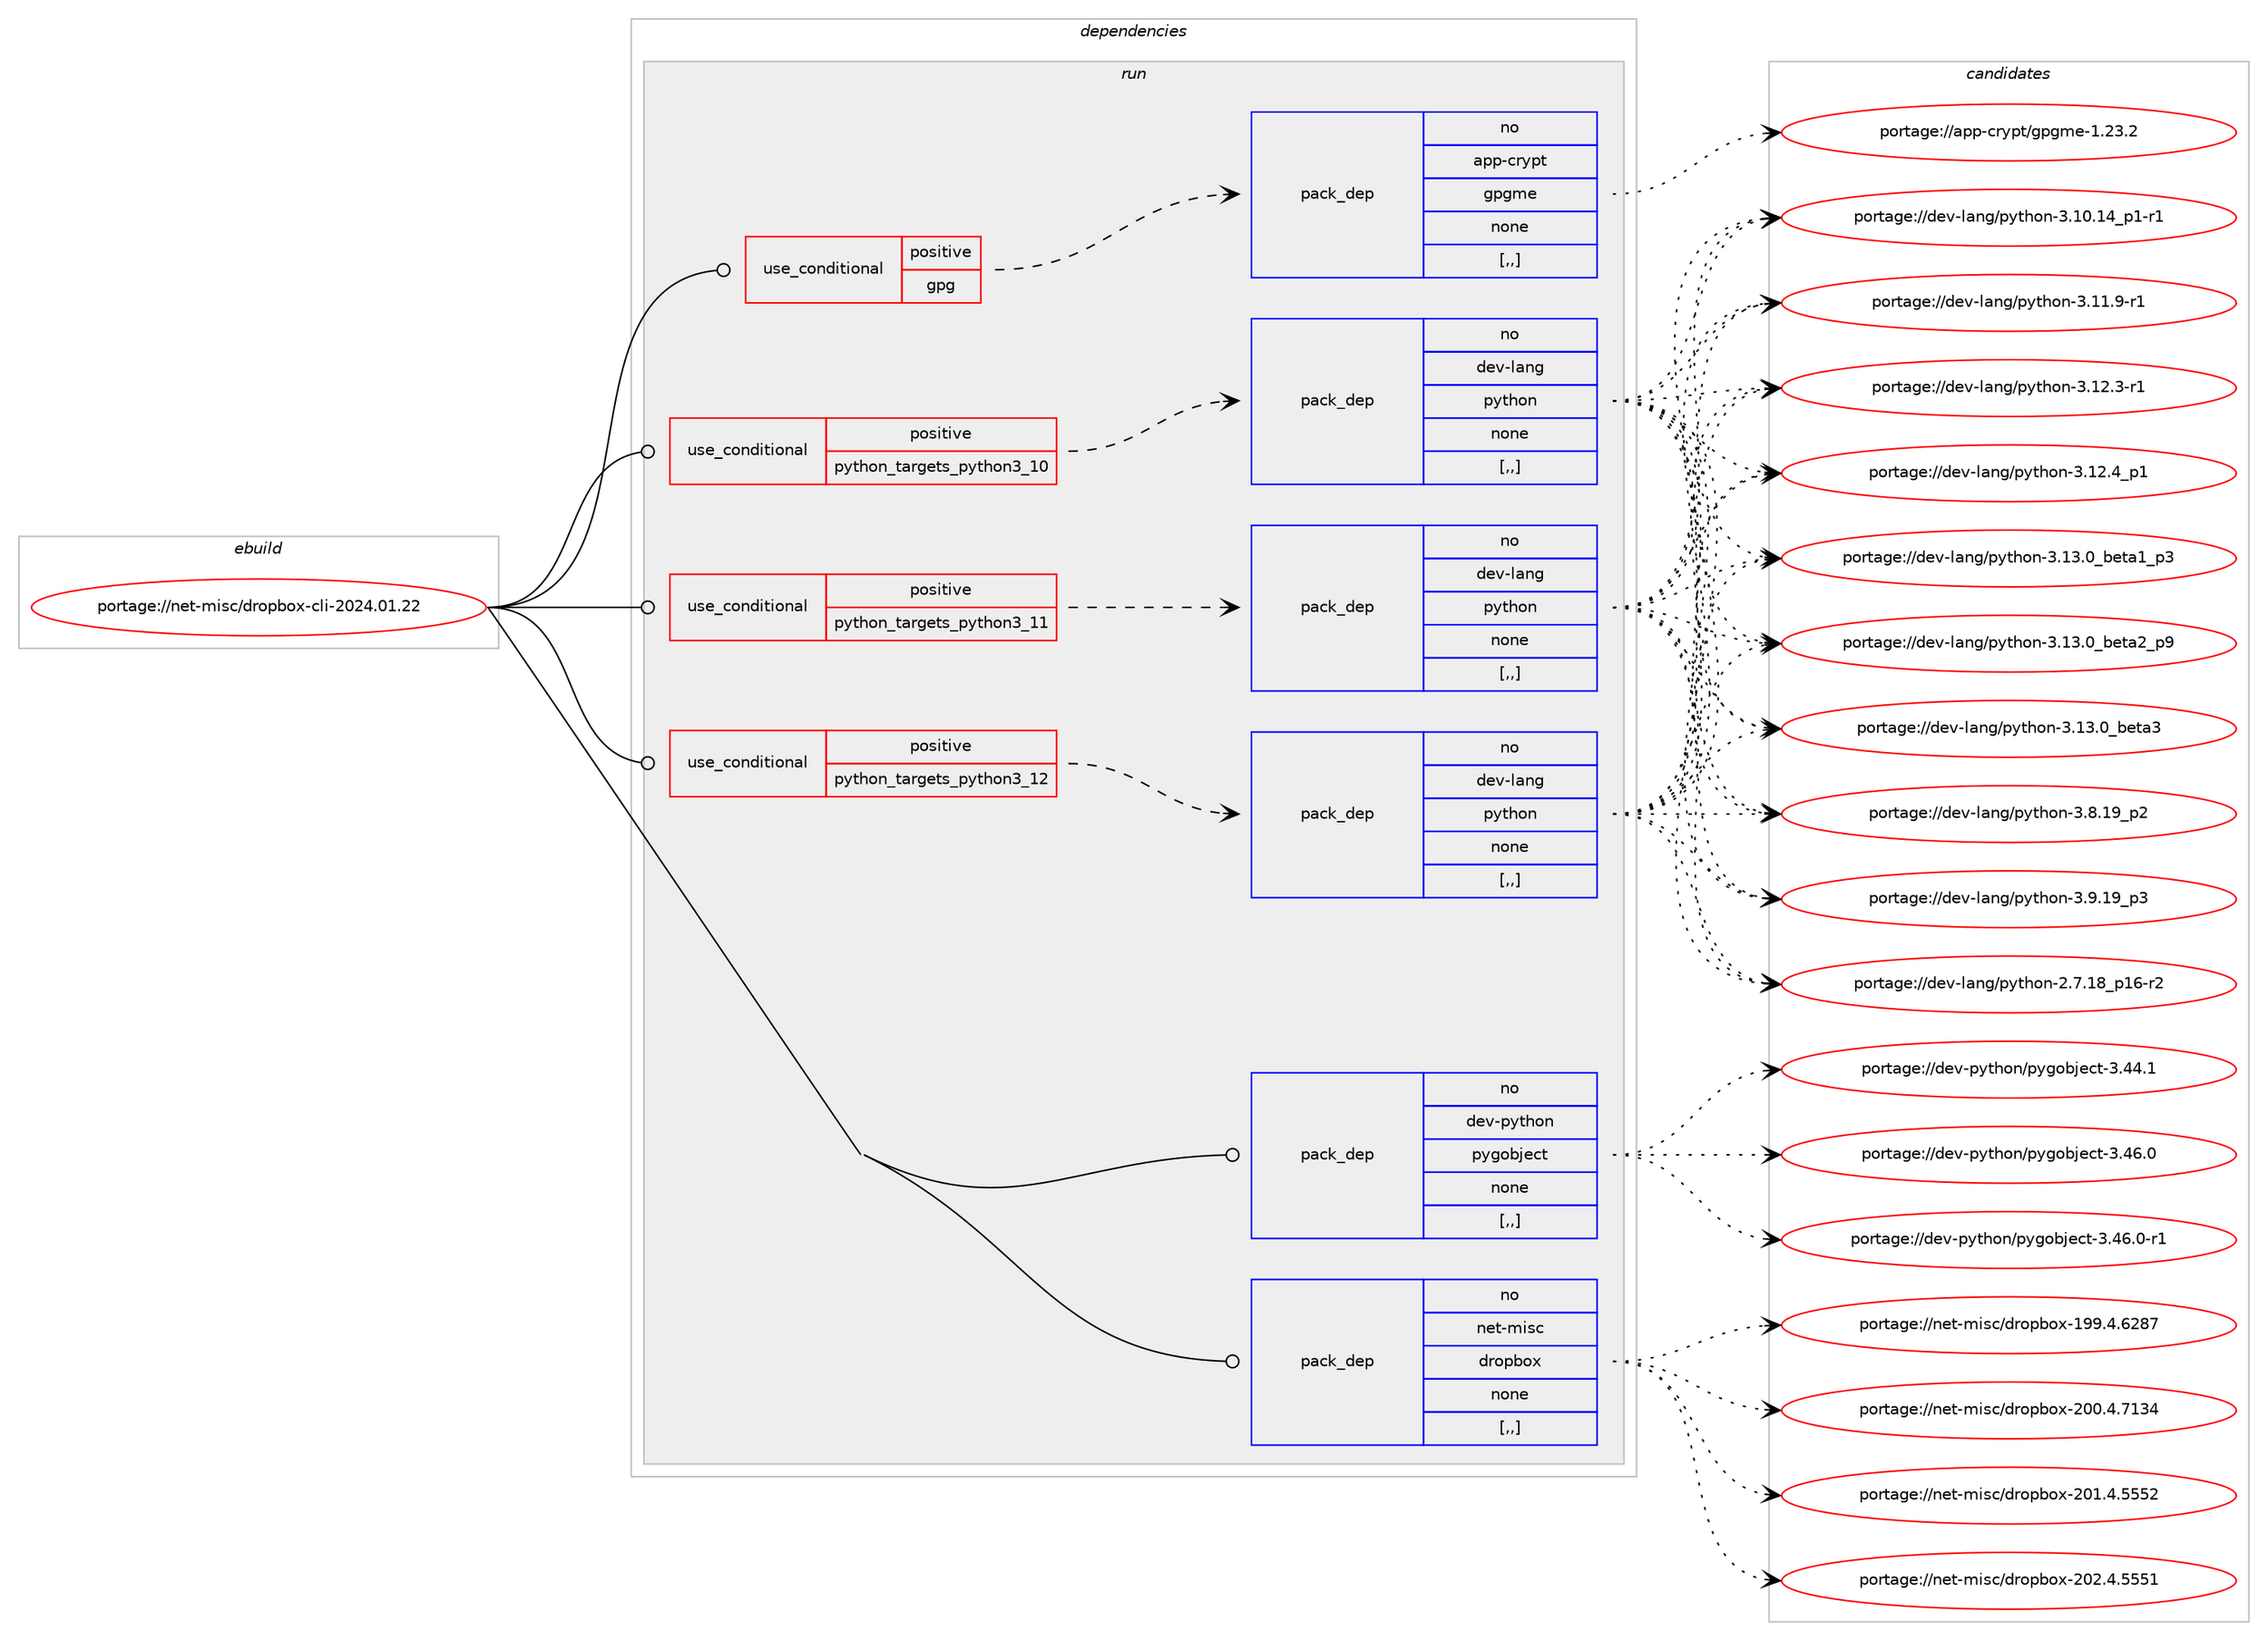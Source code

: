 digraph prolog {

# *************
# Graph options
# *************

newrank=true;
concentrate=true;
compound=true;
graph [rankdir=LR,fontname=Helvetica,fontsize=10,ranksep=1.5];#, ranksep=2.5, nodesep=0.2];
edge  [arrowhead=vee];
node  [fontname=Helvetica,fontsize=10];

# **********
# The ebuild
# **********

subgraph cluster_leftcol {
color=gray;
rank=same;
label=<<i>ebuild</i>>;
id [label="portage://net-misc/dropbox-cli-2024.01.22", color=red, width=4, href="../net-misc/dropbox-cli-2024.01.22.svg"];
}

# ****************
# The dependencies
# ****************

subgraph cluster_midcol {
color=gray;
label=<<i>dependencies</i>>;
subgraph cluster_compile {
fillcolor="#eeeeee";
style=filled;
label=<<i>compile</i>>;
}
subgraph cluster_compileandrun {
fillcolor="#eeeeee";
style=filled;
label=<<i>compile and run</i>>;
}
subgraph cluster_run {
fillcolor="#eeeeee";
style=filled;
label=<<i>run</i>>;
subgraph cond94515 {
dependency359991 [label=<<TABLE BORDER="0" CELLBORDER="1" CELLSPACING="0" CELLPADDING="4"><TR><TD ROWSPAN="3" CELLPADDING="10">use_conditional</TD></TR><TR><TD>positive</TD></TR><TR><TD>gpg</TD></TR></TABLE>>, shape=none, color=red];
subgraph pack262865 {
dependency359992 [label=<<TABLE BORDER="0" CELLBORDER="1" CELLSPACING="0" CELLPADDING="4" WIDTH="220"><TR><TD ROWSPAN="6" CELLPADDING="30">pack_dep</TD></TR><TR><TD WIDTH="110">no</TD></TR><TR><TD>app-crypt</TD></TR><TR><TD>gpgme</TD></TR><TR><TD>none</TD></TR><TR><TD>[,,]</TD></TR></TABLE>>, shape=none, color=blue];
}
dependency359991:e -> dependency359992:w [weight=20,style="dashed",arrowhead="vee"];
}
id:e -> dependency359991:w [weight=20,style="solid",arrowhead="odot"];
subgraph cond94516 {
dependency359993 [label=<<TABLE BORDER="0" CELLBORDER="1" CELLSPACING="0" CELLPADDING="4"><TR><TD ROWSPAN="3" CELLPADDING="10">use_conditional</TD></TR><TR><TD>positive</TD></TR><TR><TD>python_targets_python3_10</TD></TR></TABLE>>, shape=none, color=red];
subgraph pack262866 {
dependency359994 [label=<<TABLE BORDER="0" CELLBORDER="1" CELLSPACING="0" CELLPADDING="4" WIDTH="220"><TR><TD ROWSPAN="6" CELLPADDING="30">pack_dep</TD></TR><TR><TD WIDTH="110">no</TD></TR><TR><TD>dev-lang</TD></TR><TR><TD>python</TD></TR><TR><TD>none</TD></TR><TR><TD>[,,]</TD></TR></TABLE>>, shape=none, color=blue];
}
dependency359993:e -> dependency359994:w [weight=20,style="dashed",arrowhead="vee"];
}
id:e -> dependency359993:w [weight=20,style="solid",arrowhead="odot"];
subgraph cond94517 {
dependency359995 [label=<<TABLE BORDER="0" CELLBORDER="1" CELLSPACING="0" CELLPADDING="4"><TR><TD ROWSPAN="3" CELLPADDING="10">use_conditional</TD></TR><TR><TD>positive</TD></TR><TR><TD>python_targets_python3_11</TD></TR></TABLE>>, shape=none, color=red];
subgraph pack262867 {
dependency359996 [label=<<TABLE BORDER="0" CELLBORDER="1" CELLSPACING="0" CELLPADDING="4" WIDTH="220"><TR><TD ROWSPAN="6" CELLPADDING="30">pack_dep</TD></TR><TR><TD WIDTH="110">no</TD></TR><TR><TD>dev-lang</TD></TR><TR><TD>python</TD></TR><TR><TD>none</TD></TR><TR><TD>[,,]</TD></TR></TABLE>>, shape=none, color=blue];
}
dependency359995:e -> dependency359996:w [weight=20,style="dashed",arrowhead="vee"];
}
id:e -> dependency359995:w [weight=20,style="solid",arrowhead="odot"];
subgraph cond94518 {
dependency359997 [label=<<TABLE BORDER="0" CELLBORDER="1" CELLSPACING="0" CELLPADDING="4"><TR><TD ROWSPAN="3" CELLPADDING="10">use_conditional</TD></TR><TR><TD>positive</TD></TR><TR><TD>python_targets_python3_12</TD></TR></TABLE>>, shape=none, color=red];
subgraph pack262868 {
dependency359998 [label=<<TABLE BORDER="0" CELLBORDER="1" CELLSPACING="0" CELLPADDING="4" WIDTH="220"><TR><TD ROWSPAN="6" CELLPADDING="30">pack_dep</TD></TR><TR><TD WIDTH="110">no</TD></TR><TR><TD>dev-lang</TD></TR><TR><TD>python</TD></TR><TR><TD>none</TD></TR><TR><TD>[,,]</TD></TR></TABLE>>, shape=none, color=blue];
}
dependency359997:e -> dependency359998:w [weight=20,style="dashed",arrowhead="vee"];
}
id:e -> dependency359997:w [weight=20,style="solid",arrowhead="odot"];
subgraph pack262869 {
dependency359999 [label=<<TABLE BORDER="0" CELLBORDER="1" CELLSPACING="0" CELLPADDING="4" WIDTH="220"><TR><TD ROWSPAN="6" CELLPADDING="30">pack_dep</TD></TR><TR><TD WIDTH="110">no</TD></TR><TR><TD>dev-python</TD></TR><TR><TD>pygobject</TD></TR><TR><TD>none</TD></TR><TR><TD>[,,]</TD></TR></TABLE>>, shape=none, color=blue];
}
id:e -> dependency359999:w [weight=20,style="solid",arrowhead="odot"];
subgraph pack262870 {
dependency360000 [label=<<TABLE BORDER="0" CELLBORDER="1" CELLSPACING="0" CELLPADDING="4" WIDTH="220"><TR><TD ROWSPAN="6" CELLPADDING="30">pack_dep</TD></TR><TR><TD WIDTH="110">no</TD></TR><TR><TD>net-misc</TD></TR><TR><TD>dropbox</TD></TR><TR><TD>none</TD></TR><TR><TD>[,,]</TD></TR></TABLE>>, shape=none, color=blue];
}
id:e -> dependency360000:w [weight=20,style="solid",arrowhead="odot"];
}
}

# **************
# The candidates
# **************

subgraph cluster_choices {
rank=same;
color=gray;
label=<<i>candidates</i>>;

subgraph choice262865 {
color=black;
nodesep=1;
choice9711211245991141211121164710311210310910145494650514650 [label="portage://app-crypt/gpgme-1.23.2", color=red, width=4,href="../app-crypt/gpgme-1.23.2.svg"];
dependency359992:e -> choice9711211245991141211121164710311210310910145494650514650:w [style=dotted,weight="100"];
}
subgraph choice262866 {
color=black;
nodesep=1;
choice100101118451089711010347112121116104111110455046554649569511249544511450 [label="portage://dev-lang/python-2.7.18_p16-r2", color=red, width=4,href="../dev-lang/python-2.7.18_p16-r2.svg"];
choice100101118451089711010347112121116104111110455146494846495295112494511449 [label="portage://dev-lang/python-3.10.14_p1-r1", color=red, width=4,href="../dev-lang/python-3.10.14_p1-r1.svg"];
choice100101118451089711010347112121116104111110455146494946574511449 [label="portage://dev-lang/python-3.11.9-r1", color=red, width=4,href="../dev-lang/python-3.11.9-r1.svg"];
choice100101118451089711010347112121116104111110455146495046514511449 [label="portage://dev-lang/python-3.12.3-r1", color=red, width=4,href="../dev-lang/python-3.12.3-r1.svg"];
choice100101118451089711010347112121116104111110455146495046529511249 [label="portage://dev-lang/python-3.12.4_p1", color=red, width=4,href="../dev-lang/python-3.12.4_p1.svg"];
choice10010111845108971101034711212111610411111045514649514648959810111697499511251 [label="portage://dev-lang/python-3.13.0_beta1_p3", color=red, width=4,href="../dev-lang/python-3.13.0_beta1_p3.svg"];
choice10010111845108971101034711212111610411111045514649514648959810111697509511257 [label="portage://dev-lang/python-3.13.0_beta2_p9", color=red, width=4,href="../dev-lang/python-3.13.0_beta2_p9.svg"];
choice1001011184510897110103471121211161041111104551464951464895981011169751 [label="portage://dev-lang/python-3.13.0_beta3", color=red, width=4,href="../dev-lang/python-3.13.0_beta3.svg"];
choice100101118451089711010347112121116104111110455146564649579511250 [label="portage://dev-lang/python-3.8.19_p2", color=red, width=4,href="../dev-lang/python-3.8.19_p2.svg"];
choice100101118451089711010347112121116104111110455146574649579511251 [label="portage://dev-lang/python-3.9.19_p3", color=red, width=4,href="../dev-lang/python-3.9.19_p3.svg"];
dependency359994:e -> choice100101118451089711010347112121116104111110455046554649569511249544511450:w [style=dotted,weight="100"];
dependency359994:e -> choice100101118451089711010347112121116104111110455146494846495295112494511449:w [style=dotted,weight="100"];
dependency359994:e -> choice100101118451089711010347112121116104111110455146494946574511449:w [style=dotted,weight="100"];
dependency359994:e -> choice100101118451089711010347112121116104111110455146495046514511449:w [style=dotted,weight="100"];
dependency359994:e -> choice100101118451089711010347112121116104111110455146495046529511249:w [style=dotted,weight="100"];
dependency359994:e -> choice10010111845108971101034711212111610411111045514649514648959810111697499511251:w [style=dotted,weight="100"];
dependency359994:e -> choice10010111845108971101034711212111610411111045514649514648959810111697509511257:w [style=dotted,weight="100"];
dependency359994:e -> choice1001011184510897110103471121211161041111104551464951464895981011169751:w [style=dotted,weight="100"];
dependency359994:e -> choice100101118451089711010347112121116104111110455146564649579511250:w [style=dotted,weight="100"];
dependency359994:e -> choice100101118451089711010347112121116104111110455146574649579511251:w [style=dotted,weight="100"];
}
subgraph choice262867 {
color=black;
nodesep=1;
choice100101118451089711010347112121116104111110455046554649569511249544511450 [label="portage://dev-lang/python-2.7.18_p16-r2", color=red, width=4,href="../dev-lang/python-2.7.18_p16-r2.svg"];
choice100101118451089711010347112121116104111110455146494846495295112494511449 [label="portage://dev-lang/python-3.10.14_p1-r1", color=red, width=4,href="../dev-lang/python-3.10.14_p1-r1.svg"];
choice100101118451089711010347112121116104111110455146494946574511449 [label="portage://dev-lang/python-3.11.9-r1", color=red, width=4,href="../dev-lang/python-3.11.9-r1.svg"];
choice100101118451089711010347112121116104111110455146495046514511449 [label="portage://dev-lang/python-3.12.3-r1", color=red, width=4,href="../dev-lang/python-3.12.3-r1.svg"];
choice100101118451089711010347112121116104111110455146495046529511249 [label="portage://dev-lang/python-3.12.4_p1", color=red, width=4,href="../dev-lang/python-3.12.4_p1.svg"];
choice10010111845108971101034711212111610411111045514649514648959810111697499511251 [label="portage://dev-lang/python-3.13.0_beta1_p3", color=red, width=4,href="../dev-lang/python-3.13.0_beta1_p3.svg"];
choice10010111845108971101034711212111610411111045514649514648959810111697509511257 [label="portage://dev-lang/python-3.13.0_beta2_p9", color=red, width=4,href="../dev-lang/python-3.13.0_beta2_p9.svg"];
choice1001011184510897110103471121211161041111104551464951464895981011169751 [label="portage://dev-lang/python-3.13.0_beta3", color=red, width=4,href="../dev-lang/python-3.13.0_beta3.svg"];
choice100101118451089711010347112121116104111110455146564649579511250 [label="portage://dev-lang/python-3.8.19_p2", color=red, width=4,href="../dev-lang/python-3.8.19_p2.svg"];
choice100101118451089711010347112121116104111110455146574649579511251 [label="portage://dev-lang/python-3.9.19_p3", color=red, width=4,href="../dev-lang/python-3.9.19_p3.svg"];
dependency359996:e -> choice100101118451089711010347112121116104111110455046554649569511249544511450:w [style=dotted,weight="100"];
dependency359996:e -> choice100101118451089711010347112121116104111110455146494846495295112494511449:w [style=dotted,weight="100"];
dependency359996:e -> choice100101118451089711010347112121116104111110455146494946574511449:w [style=dotted,weight="100"];
dependency359996:e -> choice100101118451089711010347112121116104111110455146495046514511449:w [style=dotted,weight="100"];
dependency359996:e -> choice100101118451089711010347112121116104111110455146495046529511249:w [style=dotted,weight="100"];
dependency359996:e -> choice10010111845108971101034711212111610411111045514649514648959810111697499511251:w [style=dotted,weight="100"];
dependency359996:e -> choice10010111845108971101034711212111610411111045514649514648959810111697509511257:w [style=dotted,weight="100"];
dependency359996:e -> choice1001011184510897110103471121211161041111104551464951464895981011169751:w [style=dotted,weight="100"];
dependency359996:e -> choice100101118451089711010347112121116104111110455146564649579511250:w [style=dotted,weight="100"];
dependency359996:e -> choice100101118451089711010347112121116104111110455146574649579511251:w [style=dotted,weight="100"];
}
subgraph choice262868 {
color=black;
nodesep=1;
choice100101118451089711010347112121116104111110455046554649569511249544511450 [label="portage://dev-lang/python-2.7.18_p16-r2", color=red, width=4,href="../dev-lang/python-2.7.18_p16-r2.svg"];
choice100101118451089711010347112121116104111110455146494846495295112494511449 [label="portage://dev-lang/python-3.10.14_p1-r1", color=red, width=4,href="../dev-lang/python-3.10.14_p1-r1.svg"];
choice100101118451089711010347112121116104111110455146494946574511449 [label="portage://dev-lang/python-3.11.9-r1", color=red, width=4,href="../dev-lang/python-3.11.9-r1.svg"];
choice100101118451089711010347112121116104111110455146495046514511449 [label="portage://dev-lang/python-3.12.3-r1", color=red, width=4,href="../dev-lang/python-3.12.3-r1.svg"];
choice100101118451089711010347112121116104111110455146495046529511249 [label="portage://dev-lang/python-3.12.4_p1", color=red, width=4,href="../dev-lang/python-3.12.4_p1.svg"];
choice10010111845108971101034711212111610411111045514649514648959810111697499511251 [label="portage://dev-lang/python-3.13.0_beta1_p3", color=red, width=4,href="../dev-lang/python-3.13.0_beta1_p3.svg"];
choice10010111845108971101034711212111610411111045514649514648959810111697509511257 [label="portage://dev-lang/python-3.13.0_beta2_p9", color=red, width=4,href="../dev-lang/python-3.13.0_beta2_p9.svg"];
choice1001011184510897110103471121211161041111104551464951464895981011169751 [label="portage://dev-lang/python-3.13.0_beta3", color=red, width=4,href="../dev-lang/python-3.13.0_beta3.svg"];
choice100101118451089711010347112121116104111110455146564649579511250 [label="portage://dev-lang/python-3.8.19_p2", color=red, width=4,href="../dev-lang/python-3.8.19_p2.svg"];
choice100101118451089711010347112121116104111110455146574649579511251 [label="portage://dev-lang/python-3.9.19_p3", color=red, width=4,href="../dev-lang/python-3.9.19_p3.svg"];
dependency359998:e -> choice100101118451089711010347112121116104111110455046554649569511249544511450:w [style=dotted,weight="100"];
dependency359998:e -> choice100101118451089711010347112121116104111110455146494846495295112494511449:w [style=dotted,weight="100"];
dependency359998:e -> choice100101118451089711010347112121116104111110455146494946574511449:w [style=dotted,weight="100"];
dependency359998:e -> choice100101118451089711010347112121116104111110455146495046514511449:w [style=dotted,weight="100"];
dependency359998:e -> choice100101118451089711010347112121116104111110455146495046529511249:w [style=dotted,weight="100"];
dependency359998:e -> choice10010111845108971101034711212111610411111045514649514648959810111697499511251:w [style=dotted,weight="100"];
dependency359998:e -> choice10010111845108971101034711212111610411111045514649514648959810111697509511257:w [style=dotted,weight="100"];
dependency359998:e -> choice1001011184510897110103471121211161041111104551464951464895981011169751:w [style=dotted,weight="100"];
dependency359998:e -> choice100101118451089711010347112121116104111110455146564649579511250:w [style=dotted,weight="100"];
dependency359998:e -> choice100101118451089711010347112121116104111110455146574649579511251:w [style=dotted,weight="100"];
}
subgraph choice262869 {
color=black;
nodesep=1;
choice1001011184511212111610411111047112121103111981061019911645514652524649 [label="portage://dev-python/pygobject-3.44.1", color=red, width=4,href="../dev-python/pygobject-3.44.1.svg"];
choice1001011184511212111610411111047112121103111981061019911645514652544648 [label="portage://dev-python/pygobject-3.46.0", color=red, width=4,href="../dev-python/pygobject-3.46.0.svg"];
choice10010111845112121116104111110471121211031119810610199116455146525446484511449 [label="portage://dev-python/pygobject-3.46.0-r1", color=red, width=4,href="../dev-python/pygobject-3.46.0-r1.svg"];
dependency359999:e -> choice1001011184511212111610411111047112121103111981061019911645514652524649:w [style=dotted,weight="100"];
dependency359999:e -> choice1001011184511212111610411111047112121103111981061019911645514652544648:w [style=dotted,weight="100"];
dependency359999:e -> choice10010111845112121116104111110471121211031119810610199116455146525446484511449:w [style=dotted,weight="100"];
}
subgraph choice262870 {
color=black;
nodesep=1;
choice110101116451091051159947100114111112981111204549575746524654505655 [label="portage://net-misc/dropbox-199.4.6287", color=red, width=4,href="../net-misc/dropbox-199.4.6287.svg"];
choice110101116451091051159947100114111112981111204550484846524655495152 [label="portage://net-misc/dropbox-200.4.7134", color=red, width=4,href="../net-misc/dropbox-200.4.7134.svg"];
choice110101116451091051159947100114111112981111204550484946524653535350 [label="portage://net-misc/dropbox-201.4.5552", color=red, width=4,href="../net-misc/dropbox-201.4.5552.svg"];
choice110101116451091051159947100114111112981111204550485046524653535349 [label="portage://net-misc/dropbox-202.4.5551", color=red, width=4,href="../net-misc/dropbox-202.4.5551.svg"];
dependency360000:e -> choice110101116451091051159947100114111112981111204549575746524654505655:w [style=dotted,weight="100"];
dependency360000:e -> choice110101116451091051159947100114111112981111204550484846524655495152:w [style=dotted,weight="100"];
dependency360000:e -> choice110101116451091051159947100114111112981111204550484946524653535350:w [style=dotted,weight="100"];
dependency360000:e -> choice110101116451091051159947100114111112981111204550485046524653535349:w [style=dotted,weight="100"];
}
}

}
